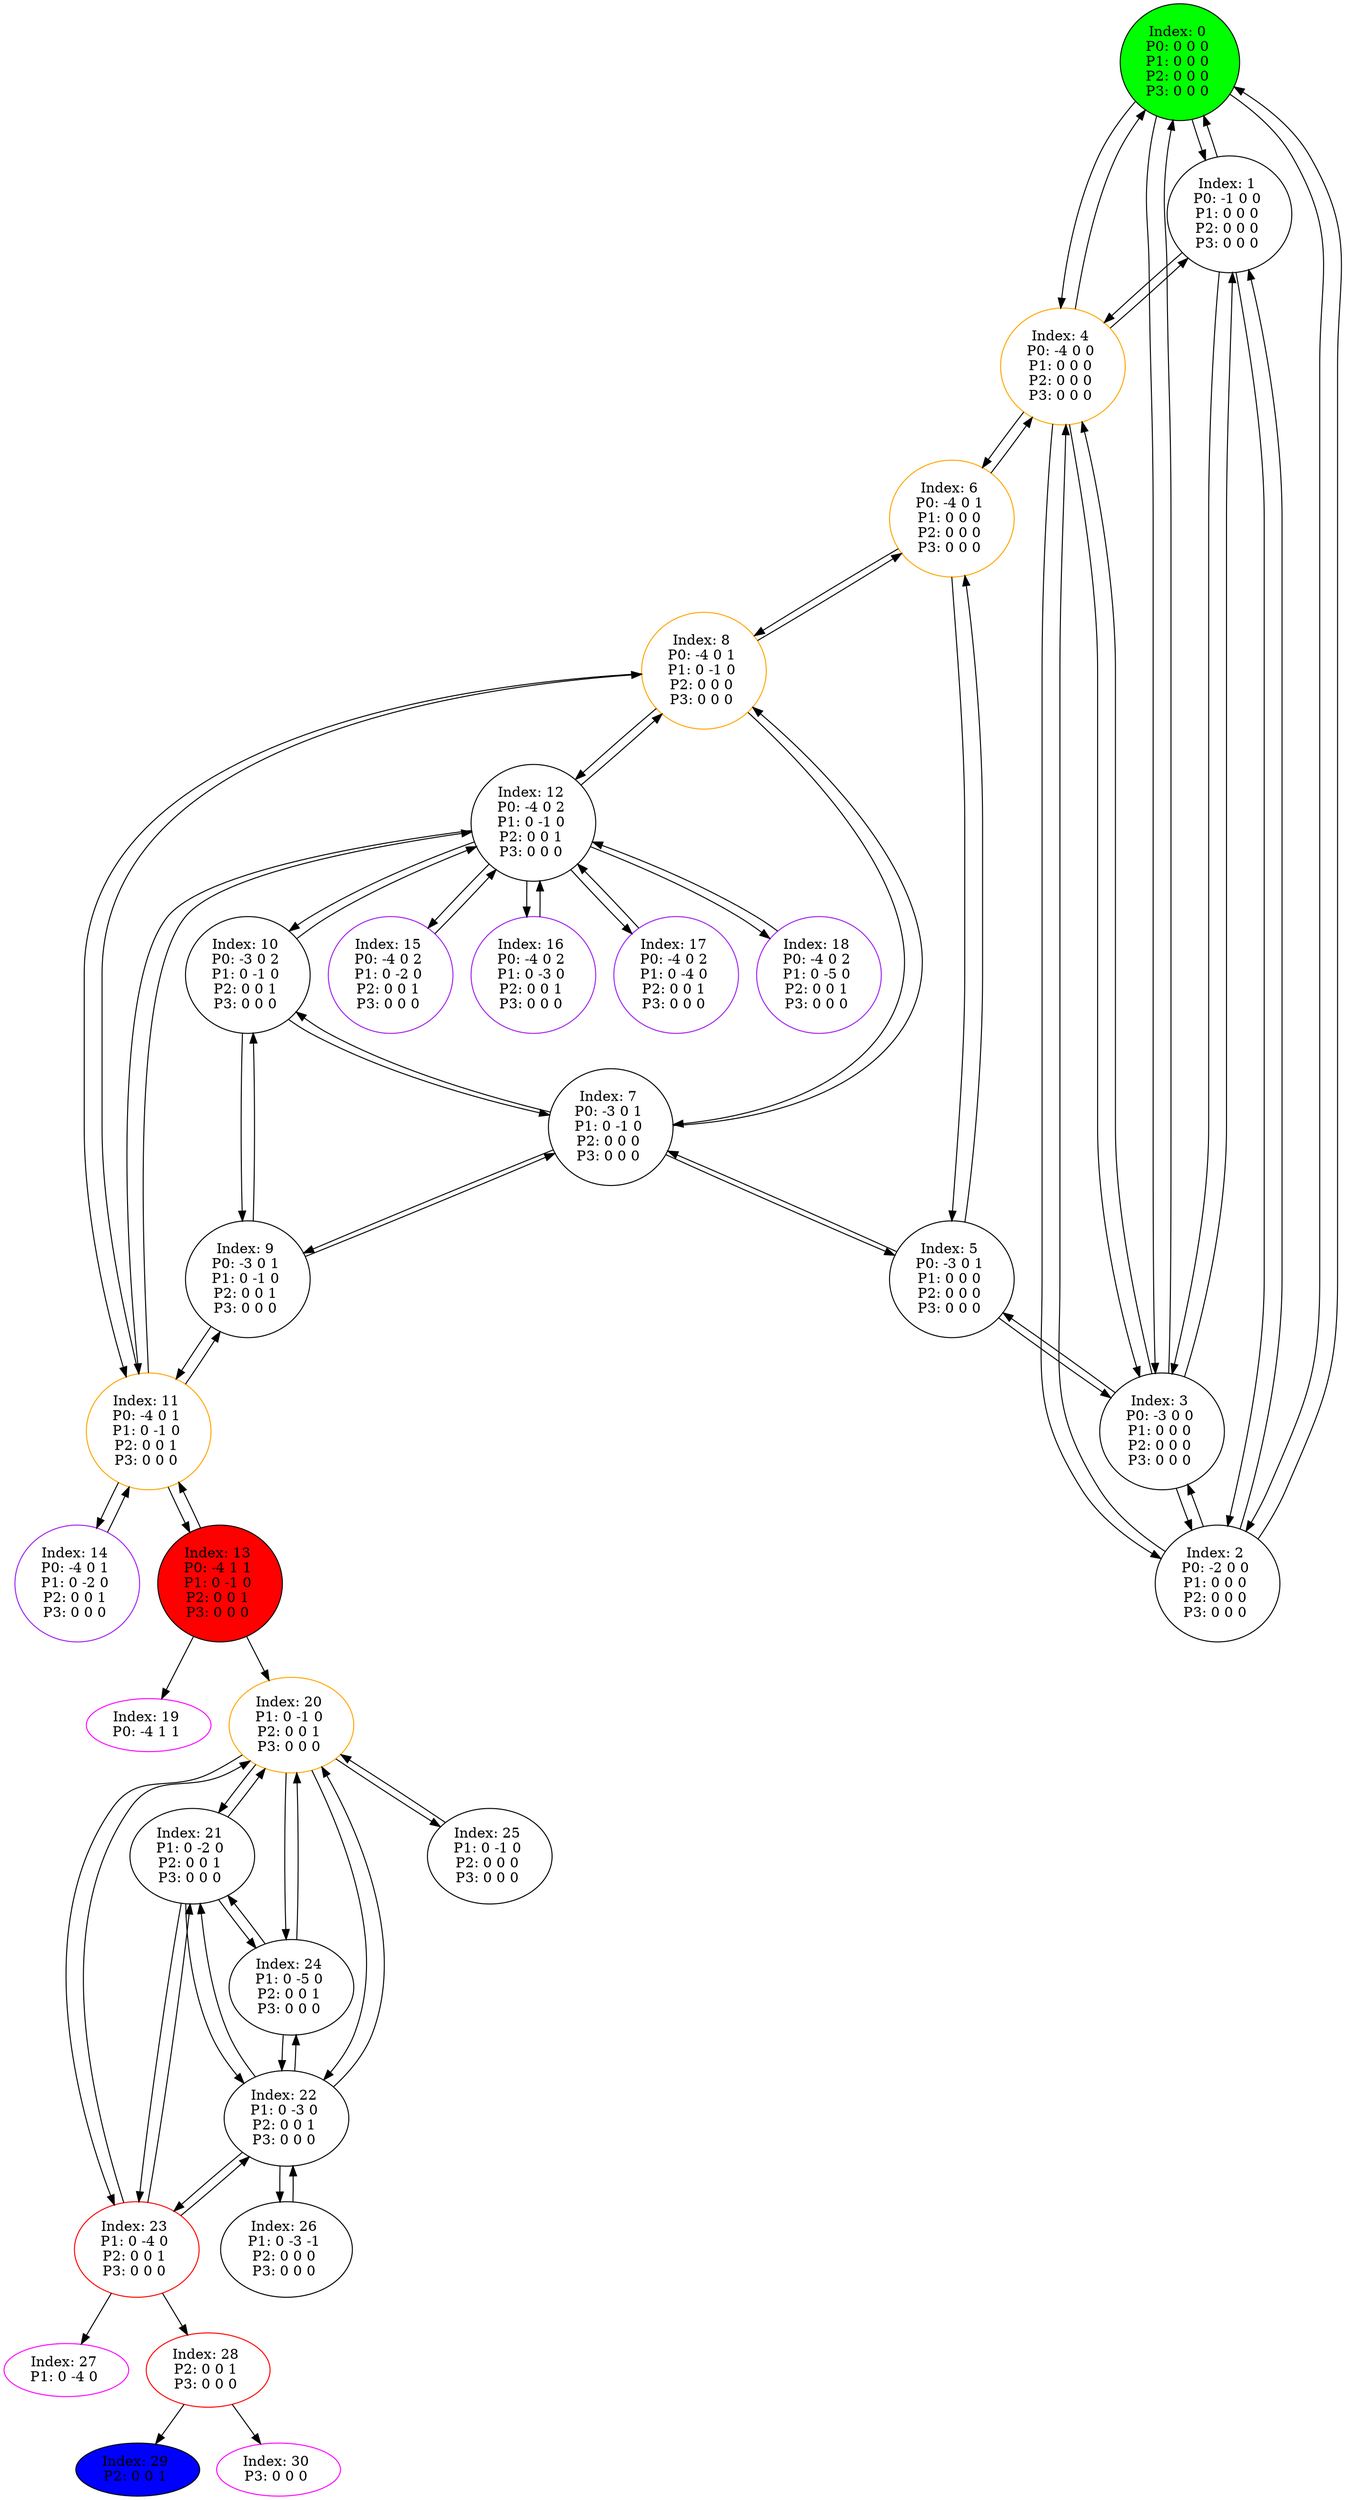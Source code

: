 digraph G {
color = "black"
0[label = "Index: 0 
P0: 0 0 0 
P1: 0 0 0 
P2: 0 0 0 
P3: 0 0 0 
", style="filled", fillcolor = "green"]
1[label = "Index: 1 
P0: -1 0 0 
P1: 0 0 0 
P2: 0 0 0 
P3: 0 0 0 
"]
2[label = "Index: 2 
P0: -2 0 0 
P1: 0 0 0 
P2: 0 0 0 
P3: 0 0 0 
"]
3[label = "Index: 3 
P0: -3 0 0 
P1: 0 0 0 
P2: 0 0 0 
P3: 0 0 0 
"]
4[label = "Index: 4 
P0: -4 0 0 
P1: 0 0 0 
P2: 0 0 0 
P3: 0 0 0 
", color = "orange"]
5[label = "Index: 5 
P0: -3 0 1 
P1: 0 0 0 
P2: 0 0 0 
P3: 0 0 0 
"]
6[label = "Index: 6 
P0: -4 0 1 
P1: 0 0 0 
P2: 0 0 0 
P3: 0 0 0 
", color = "orange"]
7[label = "Index: 7 
P0: -3 0 1 
P1: 0 -1 0 
P2: 0 0 0 
P3: 0 0 0 
"]
8[label = "Index: 8 
P0: -4 0 1 
P1: 0 -1 0 
P2: 0 0 0 
P3: 0 0 0 
", color = "orange"]
9[label = "Index: 9 
P0: -3 0 1 
P1: 0 -1 0 
P2: 0 0 1 
P3: 0 0 0 
"]
10[label = "Index: 10 
P0: -3 0 2 
P1: 0 -1 0 
P2: 0 0 1 
P3: 0 0 0 
"]
11[label = "Index: 11 
P0: -4 0 1 
P1: 0 -1 0 
P2: 0 0 1 
P3: 0 0 0 
", color = "orange"]
12[label = "Index: 12 
P0: -4 0 2 
P1: 0 -1 0 
P2: 0 0 1 
P3: 0 0 0 
"]
13[label = "Index: 13 
P0: -4 1 1 
P1: 0 -1 0 
P2: 0 0 1 
P3: 0 0 0 
", style="filled", fillcolor = "red"]
14[label = "Index: 14 
P0: -4 0 1 
P1: 0 -2 0 
P2: 0 0 1 
P3: 0 0 0 
", color = "purple"]
15[label = "Index: 15 
P0: -4 0 2 
P1: 0 -2 0 
P2: 0 0 1 
P3: 0 0 0 
", color = "purple"]
16[label = "Index: 16 
P0: -4 0 2 
P1: 0 -3 0 
P2: 0 0 1 
P3: 0 0 0 
", color = "purple"]
17[label = "Index: 17 
P0: -4 0 2 
P1: 0 -4 0 
P2: 0 0 1 
P3: 0 0 0 
", color = "purple"]
18[label = "Index: 18 
P0: -4 0 2 
P1: 0 -5 0 
P2: 0 0 1 
P3: 0 0 0 
", color = "purple"]
19[label = "Index: 19 
P0: -4 1 1 
", color = "fuchsia"]
20[label = "Index: 20 
P1: 0 -1 0 
P2: 0 0 1 
P3: 0 0 0 
", color = "orange"]
21[label = "Index: 21 
P1: 0 -2 0 
P2: 0 0 1 
P3: 0 0 0 
"]
22[label = "Index: 22 
P1: 0 -3 0 
P2: 0 0 1 
P3: 0 0 0 
"]
23[label = "Index: 23 
P1: 0 -4 0 
P2: 0 0 1 
P3: 0 0 0 
", color = "red"]
24[label = "Index: 24 
P1: 0 -5 0 
P2: 0 0 1 
P3: 0 0 0 
"]
25[label = "Index: 25 
P1: 0 -1 0 
P2: 0 0 0 
P3: 0 0 0 
"]
26[label = "Index: 26 
P1: 0 -3 -1 
P2: 0 0 0 
P3: 0 0 0 
"]
27[label = "Index: 27 
P1: 0 -4 0 
", color = "fuchsia"]
28[label = "Index: 28 
P2: 0 0 1 
P3: 0 0 0 
", color = "red"]
29[label = "Index: 29 
P2: 0 0 1 
", style="filled", fillcolor = "blue"]
30[label = "Index: 30 
P3: 0 0 0 
", color = "fuchsia"]
0 -> 1
0 -> 2
0 -> 3
0 -> 4

1 -> 0
1 -> 2
1 -> 3
1 -> 4

2 -> 0
2 -> 1
2 -> 3
2 -> 4

3 -> 0
3 -> 1
3 -> 2
3 -> 4
3 -> 5

4 -> 0
4 -> 1
4 -> 2
4 -> 3
4 -> 6

5 -> 3
5 -> 6
5 -> 7

6 -> 4
6 -> 5
6 -> 8

7 -> 5
7 -> 8
7 -> 9
7 -> 10

8 -> 6
8 -> 7
8 -> 11
8 -> 12

9 -> 7
9 -> 11
9 -> 10

10 -> 7
10 -> 9
10 -> 12

11 -> 8
11 -> 9
11 -> 13
11 -> 12
11 -> 14

12 -> 8
12 -> 10
12 -> 11
12 -> 15
12 -> 16
12 -> 17
12 -> 18

13 -> 11
13 -> 20
13 -> 19

14 -> 11

15 -> 12

16 -> 12

17 -> 12

18 -> 12

20 -> 21
20 -> 22
20 -> 23
20 -> 24
20 -> 25

21 -> 20
21 -> 22
21 -> 23
21 -> 24

22 -> 20
22 -> 21
22 -> 23
22 -> 24
22 -> 26

23 -> 20
23 -> 21
23 -> 22
23 -> 28
23 -> 27

24 -> 20
24 -> 21
24 -> 22

25 -> 20

26 -> 22

28 -> 30
28 -> 29

}
